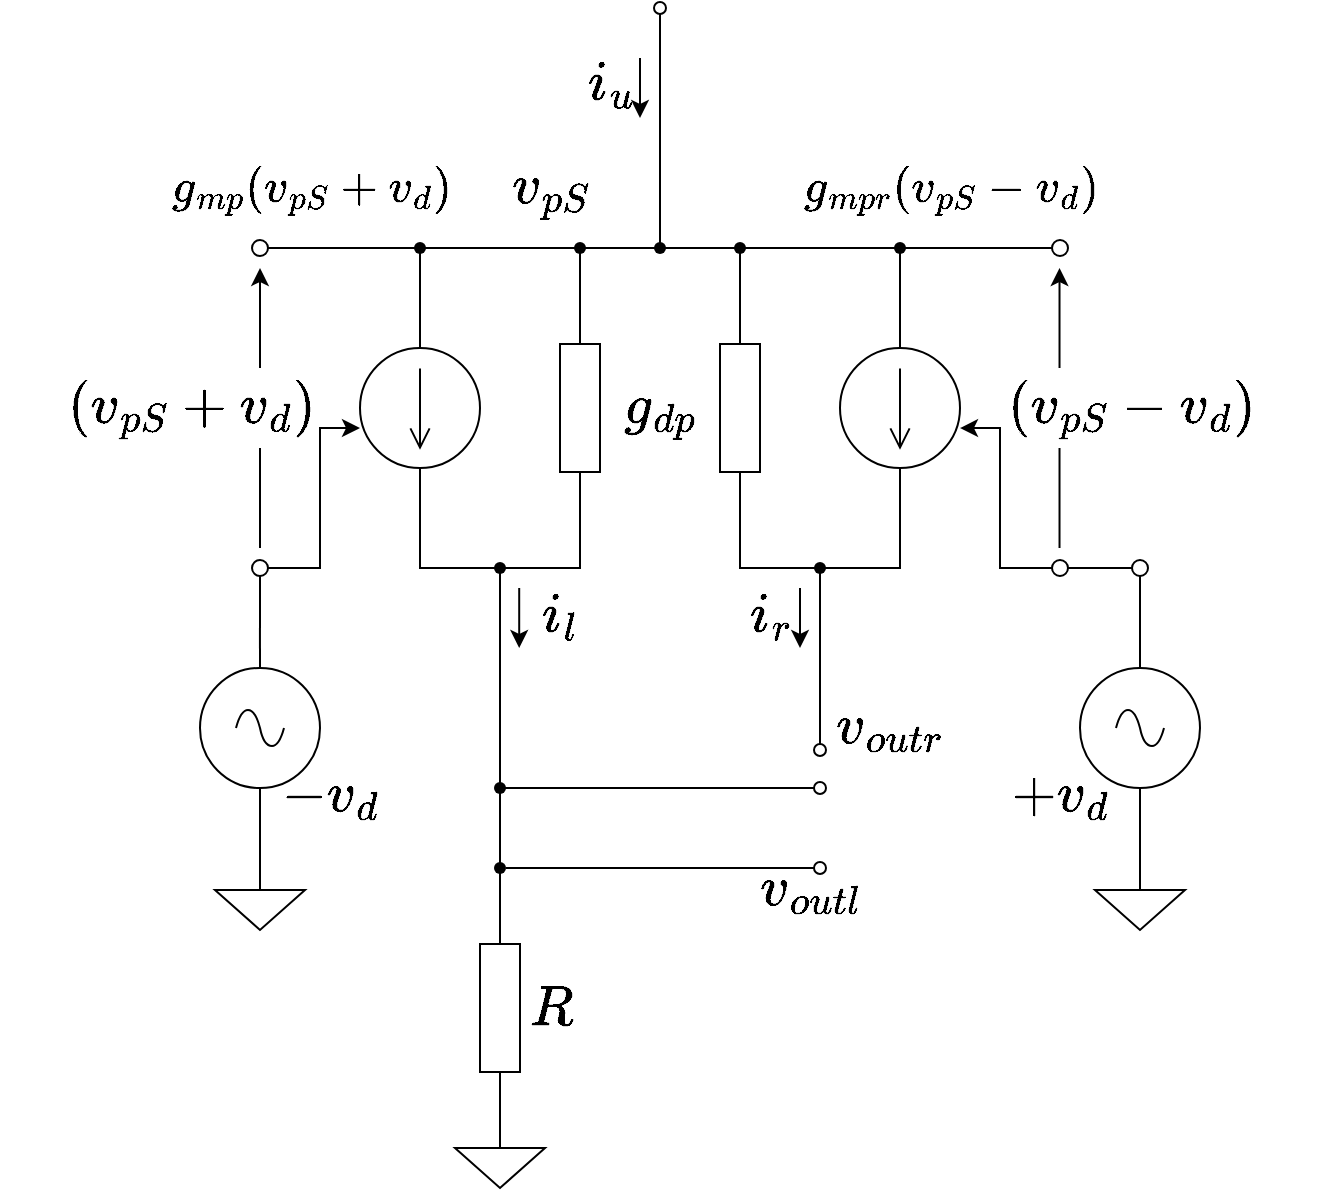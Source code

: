 <mxfile version="21.1.2" type="device">
  <diagram id="3Z-C-78g_D2M4Hc5ZRfr" name="ページ1">
    <mxGraphModel dx="989" dy="582" grid="1" gridSize="10" guides="1" tooltips="1" connect="1" arrows="1" fold="1" page="0" pageScale="1" pageWidth="827" pageHeight="1169" math="1" shadow="0">
      <root>
        <mxCell id="0" />
        <mxCell id="1" parent="0" />
        <mxCell id="Hx_Fb0d7paaMFf6icbwY-47" style="edgeStyle=orthogonalEdgeStyle;shape=connector;rounded=0;orthogonalLoop=1;jettySize=auto;html=1;exitX=0;exitY=0.5;exitDx=0;exitDy=0;exitPerimeter=0;entryX=0.5;entryY=0;entryDx=0;entryDy=0;entryPerimeter=0;labelBackgroundColor=default;strokeColor=default;fontFamily=Helvetica;fontSize=11;fontColor=default;endArrow=none;endFill=0;" parent="1" source="Hx_Fb0d7paaMFf6icbwY-48" target="Hx_Fb0d7paaMFf6icbwY-50" edge="1">
          <mxGeometry relative="1" as="geometry">
            <Array as="points">
              <mxPoint x="560" y="360" />
              <mxPoint x="480" y="360" />
            </Array>
          </mxGeometry>
        </mxCell>
        <mxCell id="Hx_Fb0d7paaMFf6icbwY-74" style="edgeStyle=orthogonalEdgeStyle;shape=connector;rounded=0;orthogonalLoop=1;jettySize=auto;html=1;exitX=1;exitY=0.5;exitDx=0;exitDy=0;exitPerimeter=0;entryX=0.5;entryY=1;entryDx=0;entryDy=0;entryPerimeter=0;labelBackgroundColor=default;strokeColor=default;fontFamily=Helvetica;fontSize=24;fontColor=default;endArrow=none;endFill=0;" parent="1" source="Hx_Fb0d7paaMFf6icbwY-48" target="Hx_Fb0d7paaMFf6icbwY-50" edge="1">
          <mxGeometry x="0.058" y="-6" relative="1" as="geometry">
            <Array as="points">
              <mxPoint x="560" y="520" />
              <mxPoint x="480" y="520" />
            </Array>
            <mxPoint as="offset" />
          </mxGeometry>
        </mxCell>
        <mxCell id="Hx_Fb0d7paaMFf6icbwY-48" value="" style="pointerEvents=1;verticalLabelPosition=bottom;shadow=0;dashed=0;align=center;html=1;verticalAlign=top;shape=mxgraph.electrical.resistors.resistor_1;direction=south;" parent="1" vertex="1">
          <mxGeometry x="550" y="390" width="20" height="100" as="geometry" />
        </mxCell>
        <mxCell id="Hx_Fb0d7paaMFf6icbwY-50" value="" style="pointerEvents=1;verticalLabelPosition=bottom;shadow=0;dashed=0;align=center;html=1;verticalAlign=top;shape=mxgraph.electrical.signal_sources.source;aspect=fixed;points=[[0.5,0,0],[1,0.5,0],[0.5,1,0],[0,0.5,0]];elSignalType=dc2;" parent="1" vertex="1">
          <mxGeometry x="450" y="410" width="60" height="60" as="geometry" />
        </mxCell>
        <mxCell id="Hx_Fb0d7paaMFf6icbwY-76" style="edgeStyle=orthogonalEdgeStyle;shape=connector;rounded=0;orthogonalLoop=1;jettySize=auto;html=1;exitX=1;exitY=0.5;exitDx=0;exitDy=0;entryX=0;entryY=0.5;entryDx=0;entryDy=0;labelBackgroundColor=default;strokeColor=default;fontFamily=Helvetica;fontSize=24;fontColor=default;endArrow=none;endFill=0;" parent="1" source="Hx_Fb0d7paaMFf6icbwY-52" target="Hx_Fb0d7paaMFf6icbwY-61" edge="1">
          <mxGeometry relative="1" as="geometry" />
        </mxCell>
        <mxCell id="Hx_Fb0d7paaMFf6icbwY-52" value="" style="verticalLabelPosition=bottom;shadow=0;dashed=0;align=center;html=1;verticalAlign=top;strokeWidth=1;shape=ellipse;perimeter=ellipsePerimeter;aspect=fixed;" parent="1" vertex="1">
          <mxGeometry x="396" y="356" width="8" height="8" as="geometry" />
        </mxCell>
        <mxCell id="Hx_Fb0d7paaMFf6icbwY-54" style="edgeStyle=orthogonalEdgeStyle;shape=connector;rounded=0;orthogonalLoop=1;jettySize=auto;html=1;exitX=0;exitY=0.5;exitDx=0;exitDy=0;exitPerimeter=0;entryX=0.5;entryY=0;entryDx=0;entryDy=0;entryPerimeter=0;labelBackgroundColor=default;strokeColor=default;fontFamily=Helvetica;fontSize=11;fontColor=default;endArrow=none;endFill=0;" parent="1" source="Hx_Fb0d7paaMFf6icbwY-55" target="Hx_Fb0d7paaMFf6icbwY-57" edge="1">
          <mxGeometry y="10" relative="1" as="geometry">
            <Array as="points">
              <mxPoint x="640" y="360" />
              <mxPoint x="720" y="360" />
            </Array>
            <mxPoint as="offset" />
          </mxGeometry>
        </mxCell>
        <mxCell id="Hx_Fb0d7paaMFf6icbwY-75" style="edgeStyle=orthogonalEdgeStyle;shape=connector;rounded=0;orthogonalLoop=1;jettySize=auto;html=1;exitX=1;exitY=0.5;exitDx=0;exitDy=0;exitPerimeter=0;entryX=0.5;entryY=1;entryDx=0;entryDy=0;entryPerimeter=0;labelBackgroundColor=default;strokeColor=default;fontFamily=Helvetica;fontSize=24;fontColor=default;endArrow=none;endFill=0;" parent="1" source="Hx_Fb0d7paaMFf6icbwY-55" target="Hx_Fb0d7paaMFf6icbwY-57" edge="1">
          <mxGeometry relative="1" as="geometry">
            <Array as="points">
              <mxPoint x="640" y="520" />
              <mxPoint x="720" y="520" />
            </Array>
          </mxGeometry>
        </mxCell>
        <mxCell id="Hx_Fb0d7paaMFf6icbwY-55" value="" style="pointerEvents=1;verticalLabelPosition=bottom;shadow=0;dashed=0;align=center;html=1;verticalAlign=top;shape=mxgraph.electrical.resistors.resistor_1;direction=south;flipH=1;" parent="1" vertex="1">
          <mxGeometry x="630" y="390" width="20" height="100" as="geometry" />
        </mxCell>
        <mxCell id="Hx_Fb0d7paaMFf6icbwY-57" value="" style="pointerEvents=1;verticalLabelPosition=bottom;shadow=0;dashed=0;align=center;html=1;verticalAlign=top;shape=mxgraph.electrical.signal_sources.source;aspect=fixed;points=[[0.5,0,0],[1,0.5,0],[0.5,1,0],[0,0.5,0]];elSignalType=dc2;direction=east;flipH=1;" parent="1" vertex="1">
          <mxGeometry x="690" y="410" width="60" height="60" as="geometry" />
        </mxCell>
        <mxCell id="Hx_Fb0d7paaMFf6icbwY-82" style="edgeStyle=orthogonalEdgeStyle;shape=connector;rounded=0;orthogonalLoop=1;jettySize=auto;html=1;exitX=1;exitY=0.5;exitDx=0;exitDy=0;labelBackgroundColor=default;strokeColor=default;fontFamily=Helvetica;fontSize=24;fontColor=default;endArrow=classic;endFill=1;entryX=0;entryY=0.667;entryDx=0;entryDy=0;entryPerimeter=0;" parent="1" source="Hx_Fb0d7paaMFf6icbwY-59" target="Hx_Fb0d7paaMFf6icbwY-50" edge="1">
          <mxGeometry relative="1" as="geometry">
            <mxPoint x="445" y="450" as="targetPoint" />
            <Array as="points">
              <mxPoint x="430" y="520" />
              <mxPoint x="430" y="450" />
            </Array>
          </mxGeometry>
        </mxCell>
        <mxCell id="Hx_Fb0d7paaMFf6icbwY-59" value="" style="verticalLabelPosition=bottom;shadow=0;dashed=0;align=center;html=1;verticalAlign=top;strokeWidth=1;shape=ellipse;perimeter=ellipsePerimeter;aspect=fixed;" parent="1" vertex="1">
          <mxGeometry x="396" y="516" width="8" height="8" as="geometry" />
        </mxCell>
        <mxCell id="Hx_Fb0d7paaMFf6icbwY-61" value="" style="verticalLabelPosition=bottom;shadow=0;dashed=0;align=center;html=1;verticalAlign=top;strokeWidth=1;shape=ellipse;perimeter=ellipsePerimeter;aspect=fixed;" parent="1" vertex="1">
          <mxGeometry x="796" y="356" width="8" height="8" as="geometry" />
        </mxCell>
        <mxCell id="Hx_Fb0d7paaMFf6icbwY-83" style="edgeStyle=orthogonalEdgeStyle;shape=connector;rounded=0;orthogonalLoop=1;jettySize=auto;html=1;exitX=0;exitY=0.5;exitDx=0;exitDy=0;entryX=0;entryY=0.667;entryDx=0;entryDy=0;entryPerimeter=0;labelBackgroundColor=default;strokeColor=default;fontFamily=Helvetica;fontSize=24;fontColor=default;endArrow=classic;endFill=1;" parent="1" source="Hx_Fb0d7paaMFf6icbwY-62" target="Hx_Fb0d7paaMFf6icbwY-57" edge="1">
          <mxGeometry relative="1" as="geometry">
            <Array as="points">
              <mxPoint x="770" y="520" />
              <mxPoint x="770" y="450" />
            </Array>
          </mxGeometry>
        </mxCell>
        <mxCell id="Hx_Fb0d7paaMFf6icbwY-62" value="" style="verticalLabelPosition=bottom;shadow=0;dashed=0;align=center;html=1;verticalAlign=top;strokeWidth=1;shape=ellipse;perimeter=ellipsePerimeter;aspect=fixed;" parent="1" vertex="1">
          <mxGeometry x="796" y="516" width="8" height="8" as="geometry" />
        </mxCell>
        <mxCell id="Hx_Fb0d7paaMFf6icbwY-67" value="" style="endArrow=classic;html=1;rounded=0;labelBackgroundColor=default;strokeColor=default;fontFamily=Helvetica;fontSize=11;fontColor=default;shape=connector;" parent="1" edge="1">
          <mxGeometry x="-1" y="-4" width="50" height="50" relative="1" as="geometry">
            <mxPoint x="400" y="420" as="sourcePoint" />
            <mxPoint x="400" y="370" as="targetPoint" />
            <mxPoint as="offset" />
          </mxGeometry>
        </mxCell>
        <mxCell id="Hx_Fb0d7paaMFf6icbwY-68" value="" style="endArrow=none;html=1;rounded=0;labelBackgroundColor=default;strokeColor=default;fontFamily=Helvetica;fontSize=11;fontColor=default;shape=connector;" parent="1" edge="1">
          <mxGeometry width="50" height="50" relative="1" as="geometry">
            <mxPoint x="400" y="510" as="sourcePoint" />
            <mxPoint x="400" y="460" as="targetPoint" />
          </mxGeometry>
        </mxCell>
        <mxCell id="Hx_Fb0d7paaMFf6icbwY-70" value="" style="endArrow=classic;html=1;rounded=0;labelBackgroundColor=default;strokeColor=default;fontFamily=Helvetica;fontSize=11;fontColor=default;shape=connector;" parent="1" edge="1">
          <mxGeometry x="-1" y="-4" width="50" height="50" relative="1" as="geometry">
            <mxPoint x="799.76" y="420" as="sourcePoint" />
            <mxPoint x="799.76" y="370" as="targetPoint" />
            <mxPoint as="offset" />
          </mxGeometry>
        </mxCell>
        <mxCell id="Hx_Fb0d7paaMFf6icbwY-71" value="" style="endArrow=none;html=1;rounded=0;labelBackgroundColor=default;strokeColor=default;fontFamily=Helvetica;fontSize=11;fontColor=default;shape=connector;" parent="1" edge="1">
          <mxGeometry width="50" height="50" relative="1" as="geometry">
            <mxPoint x="799.76" y="510" as="sourcePoint" />
            <mxPoint x="799.76" y="460" as="targetPoint" />
          </mxGeometry>
        </mxCell>
        <mxCell id="Hx_Fb0d7paaMFf6icbwY-77" value="" style="shape=waypoint;sketch=0;fillStyle=solid;size=6;pointerEvents=1;points=[];fillColor=none;resizable=0;rotatable=0;perimeter=centerPerimeter;snapToPoint=1;fontFamily=Helvetica;fontSize=11;fontColor=default;" parent="1" vertex="1">
          <mxGeometry x="460" y="340" width="40" height="40" as="geometry" />
        </mxCell>
        <mxCell id="Hx_Fb0d7paaMFf6icbwY-78" value="" style="shape=waypoint;sketch=0;fillStyle=solid;size=6;pointerEvents=1;points=[];fillColor=none;resizable=0;rotatable=0;perimeter=centerPerimeter;snapToPoint=1;fontFamily=Helvetica;fontSize=11;fontColor=default;" parent="1" vertex="1">
          <mxGeometry x="540" y="340" width="40" height="40" as="geometry" />
        </mxCell>
        <mxCell id="Hx_Fb0d7paaMFf6icbwY-79" value="" style="shape=waypoint;sketch=0;fillStyle=solid;size=6;pointerEvents=1;points=[];fillColor=none;resizable=0;rotatable=0;perimeter=centerPerimeter;snapToPoint=1;fontFamily=Helvetica;fontSize=11;fontColor=default;" parent="1" vertex="1">
          <mxGeometry x="620" y="340" width="40" height="40" as="geometry" />
        </mxCell>
        <mxCell id="Hx_Fb0d7paaMFf6icbwY-80" value="" style="shape=waypoint;sketch=0;fillStyle=solid;size=6;pointerEvents=1;points=[];fillColor=none;resizable=0;rotatable=0;perimeter=centerPerimeter;snapToPoint=1;fontFamily=Helvetica;fontSize=11;fontColor=default;" parent="1" vertex="1">
          <mxGeometry x="700" y="340" width="40" height="40" as="geometry" />
        </mxCell>
        <mxCell id="Hx_Fb0d7paaMFf6icbwY-84" value="&lt;font style=&quot;font-size: 24px;&quot;&gt;`(v_{pS}+v_{d})`&lt;/font&gt;" style="text;html=1;align=center;verticalAlign=middle;resizable=0;points=[];autosize=1;strokeColor=none;fillColor=none;fontSize=11;fontFamily=Helvetica;fontColor=default;" parent="1" vertex="1">
          <mxGeometry x="270" y="420" width="190" height="40" as="geometry" />
        </mxCell>
        <mxCell id="Hx_Fb0d7paaMFf6icbwY-85" value="&lt;font style=&quot;font-size: 24px;&quot;&gt;`(v_{pS}-v_{d})`&lt;/font&gt;" style="text;html=1;align=center;verticalAlign=middle;resizable=0;points=[];autosize=1;strokeColor=none;fillColor=none;fontSize=11;fontFamily=Helvetica;fontColor=default;" parent="1" vertex="1">
          <mxGeometry x="740" y="420" width="190" height="40" as="geometry" />
        </mxCell>
        <mxCell id="Hx_Fb0d7paaMFf6icbwY-86" value="&lt;font style=&quot;font-size: 20px;&quot;&gt;`g_{m p}(v_{pS}+v_{d})`&lt;/font&gt;" style="text;html=1;align=center;verticalAlign=middle;resizable=0;points=[];autosize=1;strokeColor=none;fillColor=none;fontSize=11;fontFamily=Helvetica;fontColor=default;" parent="1" vertex="1">
          <mxGeometry x="305" y="310" width="240" height="40" as="geometry" />
        </mxCell>
        <mxCell id="Hx_Fb0d7paaMFf6icbwY-88" value="&lt;font style=&quot;font-size: 20px;&quot;&gt;`g_{m pr}(v_{pS}-v_{d})`&lt;/font&gt;" style="text;html=1;align=center;verticalAlign=middle;resizable=0;points=[];autosize=1;strokeColor=none;fillColor=none;fontSize=11;fontFamily=Helvetica;fontColor=default;" parent="1" vertex="1">
          <mxGeometry x="625" y="310" width="240" height="40" as="geometry" />
        </mxCell>
        <mxCell id="Hx_Fb0d7paaMFf6icbwY-89" value="&lt;font style=&quot;font-size: 24px;&quot;&gt;`g_{dp}`&lt;/font&gt;" style="text;html=1;align=center;verticalAlign=middle;resizable=0;points=[];autosize=1;strokeColor=none;fillColor=none;fontSize=11;fontFamily=Helvetica;fontColor=default;" parent="1" vertex="1">
          <mxGeometry x="545" y="420" width="110" height="40" as="geometry" />
        </mxCell>
        <mxCell id="Hx_Fb0d7paaMFf6icbwY-120" value="&lt;font style=&quot;font-size: 24px;&quot;&gt;`R`&lt;/font&gt;" style="text;html=1;align=center;verticalAlign=middle;resizable=0;points=[];autosize=1;strokeColor=none;fillColor=none;fontSize=11;fontFamily=Helvetica;fontColor=default;" parent="1" vertex="1">
          <mxGeometry x="515" y="720" width="60" height="40" as="geometry" />
        </mxCell>
        <mxCell id="Hx_Fb0d7paaMFf6icbwY-122" value="" style="endArrow=none;html=1;rounded=0;labelBackgroundColor=default;strokeColor=default;fontFamily=Helvetica;fontSize=24;fontColor=default;shape=connector;exitX=0.5;exitY=0;exitDx=0;exitDy=0;" parent="1" edge="1" source="TUu5lzpl-EDTAUhvsBbz-4">
          <mxGeometry width="50" height="50" relative="1" as="geometry">
            <mxPoint x="680" y="590" as="sourcePoint" />
            <mxPoint x="680" y="520" as="targetPoint" />
          </mxGeometry>
        </mxCell>
        <mxCell id="Hx_Fb0d7paaMFf6icbwY-123" value="" style="endArrow=none;html=1;rounded=0;labelBackgroundColor=default;strokeColor=default;fontFamily=Helvetica;fontSize=24;fontColor=default;shape=connector;entryX=0;entryY=0.5;entryDx=0;entryDy=0;" parent="1" source="Hx_Fb0d7paaMFf6icbwY-151" edge="1" target="TUu5lzpl-EDTAUhvsBbz-5">
          <mxGeometry width="50" height="50" relative="1" as="geometry">
            <mxPoint x="520" y="580" as="sourcePoint" />
            <mxPoint x="640" y="630" as="targetPoint" />
          </mxGeometry>
        </mxCell>
        <mxCell id="Hx_Fb0d7paaMFf6icbwY-131" value="" style="pointerEvents=1;verticalLabelPosition=bottom;shadow=0;dashed=0;align=center;html=1;verticalAlign=top;shape=mxgraph.electrical.signal_sources.signal_ground;fontFamily=Helvetica;fontSize=24;fontColor=default;" parent="1" vertex="1">
          <mxGeometry x="497.5" y="800" width="45" height="30" as="geometry" />
        </mxCell>
        <mxCell id="Hx_Fb0d7paaMFf6icbwY-136" style="edgeStyle=orthogonalEdgeStyle;shape=connector;rounded=0;orthogonalLoop=1;jettySize=auto;html=1;labelBackgroundColor=default;strokeColor=default;fontFamily=Helvetica;fontSize=24;fontColor=default;endArrow=none;endFill=0;exitX=0;exitY=0.5;exitDx=0;exitDy=0;" parent="1" source="tBe3Rqof2ob-fRzI7KU_-30" edge="1">
          <mxGeometry relative="1" as="geometry">
            <mxPoint x="523.0" y="670" as="targetPoint" />
            <mxPoint x="660" y="670" as="sourcePoint" />
          </mxGeometry>
        </mxCell>
        <mxCell id="Hx_Fb0d7paaMFf6icbwY-145" value="" style="shape=waypoint;sketch=0;fillStyle=solid;size=6;pointerEvents=1;points=[];fillColor=none;resizable=0;rotatable=0;perimeter=centerPerimeter;snapToPoint=1;fontFamily=Helvetica;fontSize=11;fontColor=default;" parent="1" vertex="1">
          <mxGeometry x="500" y="500" width="40" height="40" as="geometry" />
        </mxCell>
        <mxCell id="Hx_Fb0d7paaMFf6icbwY-146" value="" style="shape=waypoint;sketch=0;fillStyle=solid;size=6;pointerEvents=1;points=[];fillColor=none;resizable=0;rotatable=0;perimeter=centerPerimeter;snapToPoint=1;fontFamily=Helvetica;fontSize=11;fontColor=default;" parent="1" vertex="1">
          <mxGeometry x="660" y="500" width="40" height="40" as="geometry" />
        </mxCell>
        <mxCell id="Hx_Fb0d7paaMFf6icbwY-151" value="" style="shape=waypoint;sketch=0;fillStyle=solid;size=6;pointerEvents=1;points=[];fillColor=none;resizable=0;rotatable=0;perimeter=centerPerimeter;snapToPoint=1;fontFamily=Helvetica;fontSize=11;fontColor=default;" parent="1" vertex="1">
          <mxGeometry x="500" y="610" width="40" height="40" as="geometry" />
        </mxCell>
        <mxCell id="Hx_Fb0d7paaMFf6icbwY-152" value="" style="shape=waypoint;sketch=0;fillStyle=solid;size=6;pointerEvents=1;points=[];fillColor=none;resizable=0;rotatable=0;perimeter=centerPerimeter;snapToPoint=1;fontFamily=Helvetica;fontSize=11;fontColor=default;" parent="1" vertex="1">
          <mxGeometry x="500" y="650" width="40" height="40" as="geometry" />
        </mxCell>
        <mxCell id="Hx_Fb0d7paaMFf6icbwY-155" value="&lt;font style=&quot;font-size: 24px;&quot;&gt;`v_{pS}`&lt;/font&gt;" style="text;html=1;align=center;verticalAlign=middle;resizable=0;points=[];autosize=1;strokeColor=none;fillColor=none;fontSize=11;fontFamily=Helvetica;fontColor=default;" parent="1" vertex="1">
          <mxGeometry x="490" y="310" width="110" height="40" as="geometry" />
        </mxCell>
        <mxCell id="Hx_Fb0d7paaMFf6icbwY-157" value="&lt;font style=&quot;font-size: 24px;&quot;&gt;`v_{outl}`&lt;/font&gt;" style="text;html=1;align=center;verticalAlign=middle;resizable=0;points=[];autosize=1;strokeColor=none;fillColor=none;fontSize=11;fontFamily=Helvetica;fontColor=default;" parent="1" vertex="1">
          <mxGeometry x="615" y="661" width="120" height="40" as="geometry" />
        </mxCell>
        <mxCell id="5XcIdOqlf6TmVMvbWogk-12" value="" style="shape=waypoint;sketch=0;fillStyle=solid;size=6;pointerEvents=1;points=[];fillColor=none;resizable=0;rotatable=0;perimeter=centerPerimeter;snapToPoint=1;fontFamily=Helvetica;fontSize=11;fontColor=default;" parent="1" vertex="1">
          <mxGeometry x="580" y="340" width="40" height="40" as="geometry" />
        </mxCell>
        <mxCell id="5XcIdOqlf6TmVMvbWogk-40" value="" style="endArrow=none;html=1;rounded=0;labelBackgroundColor=default;strokeColor=default;fontFamily=Helvetica;fontSize=11;fontColor=default;shape=connector;" parent="1" target="TUu5lzpl-EDTAUhvsBbz-6" edge="1">
          <mxGeometry width="50" height="50" relative="1" as="geometry">
            <mxPoint x="600" y="360" as="sourcePoint" />
            <mxPoint x="600" y="240" as="targetPoint" />
          </mxGeometry>
        </mxCell>
        <mxCell id="BeMA3lvDZmvhr9BcJiwD-22" style="edgeStyle=orthogonalEdgeStyle;shape=connector;rounded=0;orthogonalLoop=1;jettySize=auto;html=1;exitX=1;exitY=0.5;exitDx=0;exitDy=0;exitPerimeter=0;entryX=0.5;entryY=1;entryDx=0;entryDy=0;labelBackgroundColor=default;strokeColor=default;fontFamily=Helvetica;fontSize=11;fontColor=default;endArrow=none;endFill=0;" parent="1" target="Hx_Fb0d7paaMFf6icbwY-59" edge="1">
          <mxGeometry relative="1" as="geometry">
            <mxPoint x="400" y="550" as="sourcePoint" />
          </mxGeometry>
        </mxCell>
        <mxCell id="jAQnVQWnFF6PZbc4m9He-4" value="" style="endArrow=classic;html=1;rounded=0;labelBackgroundColor=default;strokeColor=default;fontFamily=Helvetica;fontSize=11;fontColor=default;shape=connector;" parent="1" edge="1">
          <mxGeometry width="50" height="50" relative="1" as="geometry">
            <mxPoint x="590" y="265" as="sourcePoint" />
            <mxPoint x="590" y="295" as="targetPoint" />
          </mxGeometry>
        </mxCell>
        <mxCell id="jAQnVQWnFF6PZbc4m9He-5" value="&lt;font style=&quot;font-size: 24px;&quot;&gt;`i_{u}`&lt;/font&gt;" style="text;html=1;align=center;verticalAlign=middle;resizable=0;points=[];autosize=1;strokeColor=none;fillColor=none;fontSize=11;fontFamily=Helvetica;fontColor=default;" parent="1" vertex="1">
          <mxGeometry x="530" y="257.5" width="90" height="40" as="geometry" />
        </mxCell>
        <mxCell id="jAQnVQWnFF6PZbc4m9He-9" value="" style="endArrow=classic;html=1;rounded=0;labelBackgroundColor=default;strokeColor=default;fontFamily=Helvetica;fontSize=11;fontColor=default;shape=connector;" parent="1" edge="1">
          <mxGeometry width="50" height="50" relative="1" as="geometry">
            <mxPoint x="529.6" y="530" as="sourcePoint" />
            <mxPoint x="529.6" y="560" as="targetPoint" />
          </mxGeometry>
        </mxCell>
        <mxCell id="jAQnVQWnFF6PZbc4m9He-10" value="" style="endArrow=classic;html=1;rounded=0;labelBackgroundColor=default;strokeColor=default;fontFamily=Helvetica;fontSize=11;fontColor=default;shape=connector;" parent="1" edge="1">
          <mxGeometry width="50" height="50" relative="1" as="geometry">
            <mxPoint x="670" y="530" as="sourcePoint" />
            <mxPoint x="670" y="560" as="targetPoint" />
          </mxGeometry>
        </mxCell>
        <mxCell id="jAQnVQWnFF6PZbc4m9He-11" value="&lt;font style=&quot;font-size: 24px;&quot;&gt;`i_{l}`&lt;/font&gt;" style="text;html=1;align=center;verticalAlign=middle;resizable=0;points=[];autosize=1;strokeColor=none;fillColor=none;fontSize=11;fontFamily=Helvetica;fontColor=default;" parent="1" vertex="1">
          <mxGeometry x="510" y="524" width="80" height="40" as="geometry" />
        </mxCell>
        <mxCell id="jAQnVQWnFF6PZbc4m9He-12" value="&lt;font style=&quot;font-size: 24px;&quot;&gt;`i_{r}`&lt;/font&gt;" style="text;html=1;align=center;verticalAlign=middle;resizable=0;points=[];autosize=1;strokeColor=none;fillColor=none;fontSize=11;fontFamily=Helvetica;fontColor=default;" parent="1" vertex="1">
          <mxGeometry x="615" y="524" width="80" height="40" as="geometry" />
        </mxCell>
        <mxCell id="TUu5lzpl-EDTAUhvsBbz-3" style="edgeStyle=orthogonalEdgeStyle;shape=connector;rounded=0;orthogonalLoop=1;jettySize=auto;html=1;exitX=0;exitY=0.5;exitDx=0;exitDy=0;entryX=1;entryY=0.5;entryDx=0;entryDy=0;labelBackgroundColor=default;strokeColor=default;fontFamily=Helvetica;fontSize=11;fontColor=default;endArrow=none;endFill=0;" parent="1" source="TUu5lzpl-EDTAUhvsBbz-1" target="Hx_Fb0d7paaMFf6icbwY-62" edge="1">
          <mxGeometry relative="1" as="geometry" />
        </mxCell>
        <mxCell id="TUu5lzpl-EDTAUhvsBbz-1" value="" style="verticalLabelPosition=bottom;shadow=0;dashed=0;align=center;html=1;verticalAlign=top;strokeWidth=1;shape=ellipse;perimeter=ellipsePerimeter;aspect=fixed;" parent="1" vertex="1">
          <mxGeometry x="836" y="516" width="8" height="8" as="geometry" />
        </mxCell>
        <mxCell id="TUu5lzpl-EDTAUhvsBbz-4" value="" style="verticalLabelPosition=bottom;shadow=0;dashed=0;align=center;html=1;verticalAlign=top;strokeWidth=1;shape=ellipse;perimeter=ellipsePerimeter;fontFamily=Helvetica;fontSize=11;fontColor=default;aspect=fixed;" parent="1" vertex="1">
          <mxGeometry x="677" y="608" width="6" height="6" as="geometry" />
        </mxCell>
        <mxCell id="TUu5lzpl-EDTAUhvsBbz-5" value="" style="verticalLabelPosition=bottom;shadow=0;dashed=0;align=center;html=1;verticalAlign=top;strokeWidth=1;shape=ellipse;perimeter=ellipsePerimeter;fontFamily=Helvetica;fontSize=11;fontColor=default;aspect=fixed;" parent="1" vertex="1">
          <mxGeometry x="677" y="627" width="6" height="6" as="geometry" />
        </mxCell>
        <mxCell id="TUu5lzpl-EDTAUhvsBbz-6" value="" style="verticalLabelPosition=bottom;shadow=0;dashed=0;align=center;html=1;verticalAlign=top;strokeWidth=1;shape=ellipse;perimeter=ellipsePerimeter;fontFamily=Helvetica;fontSize=11;fontColor=default;aspect=fixed;" parent="1" vertex="1">
          <mxGeometry x="597" y="237" width="6" height="6" as="geometry" />
        </mxCell>
        <mxCell id="TUu5lzpl-EDTAUhvsBbz-7" value="&lt;font style=&quot;font-size: 24px;&quot;&gt;`v_{outr}`&lt;/font&gt;" style="text;html=1;align=center;verticalAlign=middle;resizable=0;points=[];autosize=1;strokeColor=none;fillColor=none;fontSize=11;fontFamily=Helvetica;fontColor=default;" parent="1" vertex="1">
          <mxGeometry x="655" y="580" width="120" height="40" as="geometry" />
        </mxCell>
        <mxCell id="tBe3Rqof2ob-fRzI7KU_-7" style="edgeStyle=orthogonalEdgeStyle;shape=connector;rounded=0;orthogonalLoop=1;jettySize=auto;html=1;exitX=0.5;exitY=0;exitDx=0;exitDy=0;exitPerimeter=0;labelBackgroundColor=default;strokeColor=default;fontFamily=Helvetica;fontSize=11;fontColor=default;endArrow=none;endFill=0;" edge="1" parent="1" source="tBe3Rqof2ob-fRzI7KU_-2">
          <mxGeometry relative="1" as="geometry">
            <mxPoint x="399.968" y="550" as="targetPoint" />
          </mxGeometry>
        </mxCell>
        <mxCell id="tBe3Rqof2ob-fRzI7KU_-2" value="" style="pointerEvents=1;verticalLabelPosition=bottom;shadow=0;dashed=0;align=center;html=1;verticalAlign=top;shape=mxgraph.electrical.signal_sources.source;aspect=fixed;points=[[0.5,0,0],[1,0.5,0],[0.5,1,0],[0,0.5,0]];elSignalType=ac;" vertex="1" parent="1">
          <mxGeometry x="370" y="570" width="60" height="60" as="geometry" />
        </mxCell>
        <mxCell id="tBe3Rqof2ob-fRzI7KU_-23" style="edgeStyle=orthogonalEdgeStyle;shape=connector;rounded=0;orthogonalLoop=1;jettySize=auto;html=1;exitX=0.5;exitY=0;exitDx=0;exitDy=0;exitPerimeter=0;entryX=0.5;entryY=1;entryDx=0;entryDy=0;entryPerimeter=0;labelBackgroundColor=default;strokeColor=default;fontFamily=Helvetica;fontSize=11;fontColor=default;endArrow=none;endFill=0;" edge="1" parent="1" source="tBe3Rqof2ob-fRzI7KU_-4" target="tBe3Rqof2ob-fRzI7KU_-2">
          <mxGeometry relative="1" as="geometry" />
        </mxCell>
        <mxCell id="tBe3Rqof2ob-fRzI7KU_-4" value="" style="pointerEvents=1;verticalLabelPosition=bottom;shadow=0;dashed=0;align=center;html=1;verticalAlign=top;shape=mxgraph.electrical.signal_sources.signal_ground;fontFamily=Helvetica;fontSize=24;fontColor=default;" vertex="1" parent="1">
          <mxGeometry x="377.5" y="671" width="45" height="30" as="geometry" />
        </mxCell>
        <mxCell id="tBe3Rqof2ob-fRzI7KU_-15" style="edgeStyle=orthogonalEdgeStyle;shape=connector;rounded=0;orthogonalLoop=1;jettySize=auto;html=1;exitX=0.5;exitY=0;exitDx=0;exitDy=0;exitPerimeter=0;entryX=0.5;entryY=1;entryDx=0;entryDy=0;labelBackgroundColor=default;strokeColor=default;fontFamily=Helvetica;fontSize=11;fontColor=default;endArrow=none;endFill=0;" edge="1" parent="1" source="tBe3Rqof2ob-fRzI7KU_-9" target="TUu5lzpl-EDTAUhvsBbz-1">
          <mxGeometry relative="1" as="geometry" />
        </mxCell>
        <mxCell id="tBe3Rqof2ob-fRzI7KU_-9" value="" style="pointerEvents=1;verticalLabelPosition=bottom;shadow=0;dashed=0;align=center;html=1;verticalAlign=top;shape=mxgraph.electrical.signal_sources.source;aspect=fixed;points=[[0.5,0,0],[1,0.5,0],[0.5,1,0],[0,0.5,0]];elSignalType=ac;" vertex="1" parent="1">
          <mxGeometry x="810" y="570" width="60" height="60" as="geometry" />
        </mxCell>
        <mxCell id="tBe3Rqof2ob-fRzI7KU_-21" style="edgeStyle=orthogonalEdgeStyle;shape=connector;rounded=0;orthogonalLoop=1;jettySize=auto;html=1;exitX=0.5;exitY=0;exitDx=0;exitDy=0;exitPerimeter=0;entryX=0.5;entryY=1;entryDx=0;entryDy=0;entryPerimeter=0;labelBackgroundColor=default;strokeColor=default;fontFamily=Helvetica;fontSize=11;fontColor=default;endArrow=none;endFill=0;" edge="1" parent="1" source="tBe3Rqof2ob-fRzI7KU_-13" target="tBe3Rqof2ob-fRzI7KU_-9">
          <mxGeometry relative="1" as="geometry" />
        </mxCell>
        <mxCell id="tBe3Rqof2ob-fRzI7KU_-13" value="" style="pointerEvents=1;verticalLabelPosition=bottom;shadow=0;dashed=0;align=center;html=1;verticalAlign=top;shape=mxgraph.electrical.signal_sources.signal_ground;fontFamily=Helvetica;fontSize=24;fontColor=default;" vertex="1" parent="1">
          <mxGeometry x="817.5" y="671" width="45" height="30" as="geometry" />
        </mxCell>
        <mxCell id="tBe3Rqof2ob-fRzI7KU_-18" value="&lt;font style=&quot;font-size: 24px;&quot;&gt;`-v_{d}`&lt;/font&gt;" style="text;html=1;align=center;verticalAlign=middle;resizable=0;points=[];autosize=1;strokeColor=none;fillColor=none;fontSize=11;fontFamily=Helvetica;fontColor=default;" vertex="1" parent="1">
          <mxGeometry x="385" y="614" width="100" height="40" as="geometry" />
        </mxCell>
        <mxCell id="tBe3Rqof2ob-fRzI7KU_-19" value="&lt;font style=&quot;font-size: 24px;&quot;&gt;`+v_{d}`&lt;/font&gt;" style="text;html=1;align=center;verticalAlign=middle;resizable=0;points=[];autosize=1;strokeColor=none;fillColor=none;fontSize=11;fontFamily=Helvetica;fontColor=default;" vertex="1" parent="1">
          <mxGeometry x="745" y="614" width="110" height="40" as="geometry" />
        </mxCell>
        <mxCell id="tBe3Rqof2ob-fRzI7KU_-26" style="edgeStyle=orthogonalEdgeStyle;shape=connector;rounded=0;orthogonalLoop=1;jettySize=auto;html=1;exitX=1;exitY=0.5;exitDx=0;exitDy=0;exitPerimeter=0;entryX=0.5;entryY=0;entryDx=0;entryDy=0;entryPerimeter=0;labelBackgroundColor=default;strokeColor=default;fontFamily=Helvetica;fontSize=11;fontColor=default;endArrow=none;endFill=0;" edge="1" parent="1" source="tBe3Rqof2ob-fRzI7KU_-24" target="Hx_Fb0d7paaMFf6icbwY-131">
          <mxGeometry relative="1" as="geometry" />
        </mxCell>
        <mxCell id="tBe3Rqof2ob-fRzI7KU_-27" style="edgeStyle=orthogonalEdgeStyle;shape=connector;rounded=0;orthogonalLoop=1;jettySize=auto;html=1;exitX=0;exitY=0.5;exitDx=0;exitDy=0;exitPerimeter=0;labelBackgroundColor=default;strokeColor=default;fontFamily=Helvetica;fontSize=11;fontColor=default;endArrow=none;endFill=0;" edge="1" parent="1" source="tBe3Rqof2ob-fRzI7KU_-24" target="Hx_Fb0d7paaMFf6icbwY-145">
          <mxGeometry relative="1" as="geometry" />
        </mxCell>
        <mxCell id="tBe3Rqof2ob-fRzI7KU_-24" value="" style="pointerEvents=1;verticalLabelPosition=bottom;shadow=0;dashed=0;align=center;html=1;verticalAlign=top;shape=mxgraph.electrical.resistors.resistor_1;fontFamily=Helvetica;fontSize=11;fontColor=default;direction=south;" vertex="1" parent="1">
          <mxGeometry x="510" y="690" width="20" height="100" as="geometry" />
        </mxCell>
        <mxCell id="tBe3Rqof2ob-fRzI7KU_-30" value="" style="verticalLabelPosition=bottom;shadow=0;dashed=0;align=center;html=1;verticalAlign=top;strokeWidth=1;shape=ellipse;perimeter=ellipsePerimeter;fontFamily=Helvetica;fontSize=11;fontColor=default;aspect=fixed;" vertex="1" parent="1">
          <mxGeometry x="677" y="667" width="6" height="6" as="geometry" />
        </mxCell>
      </root>
    </mxGraphModel>
  </diagram>
</mxfile>
